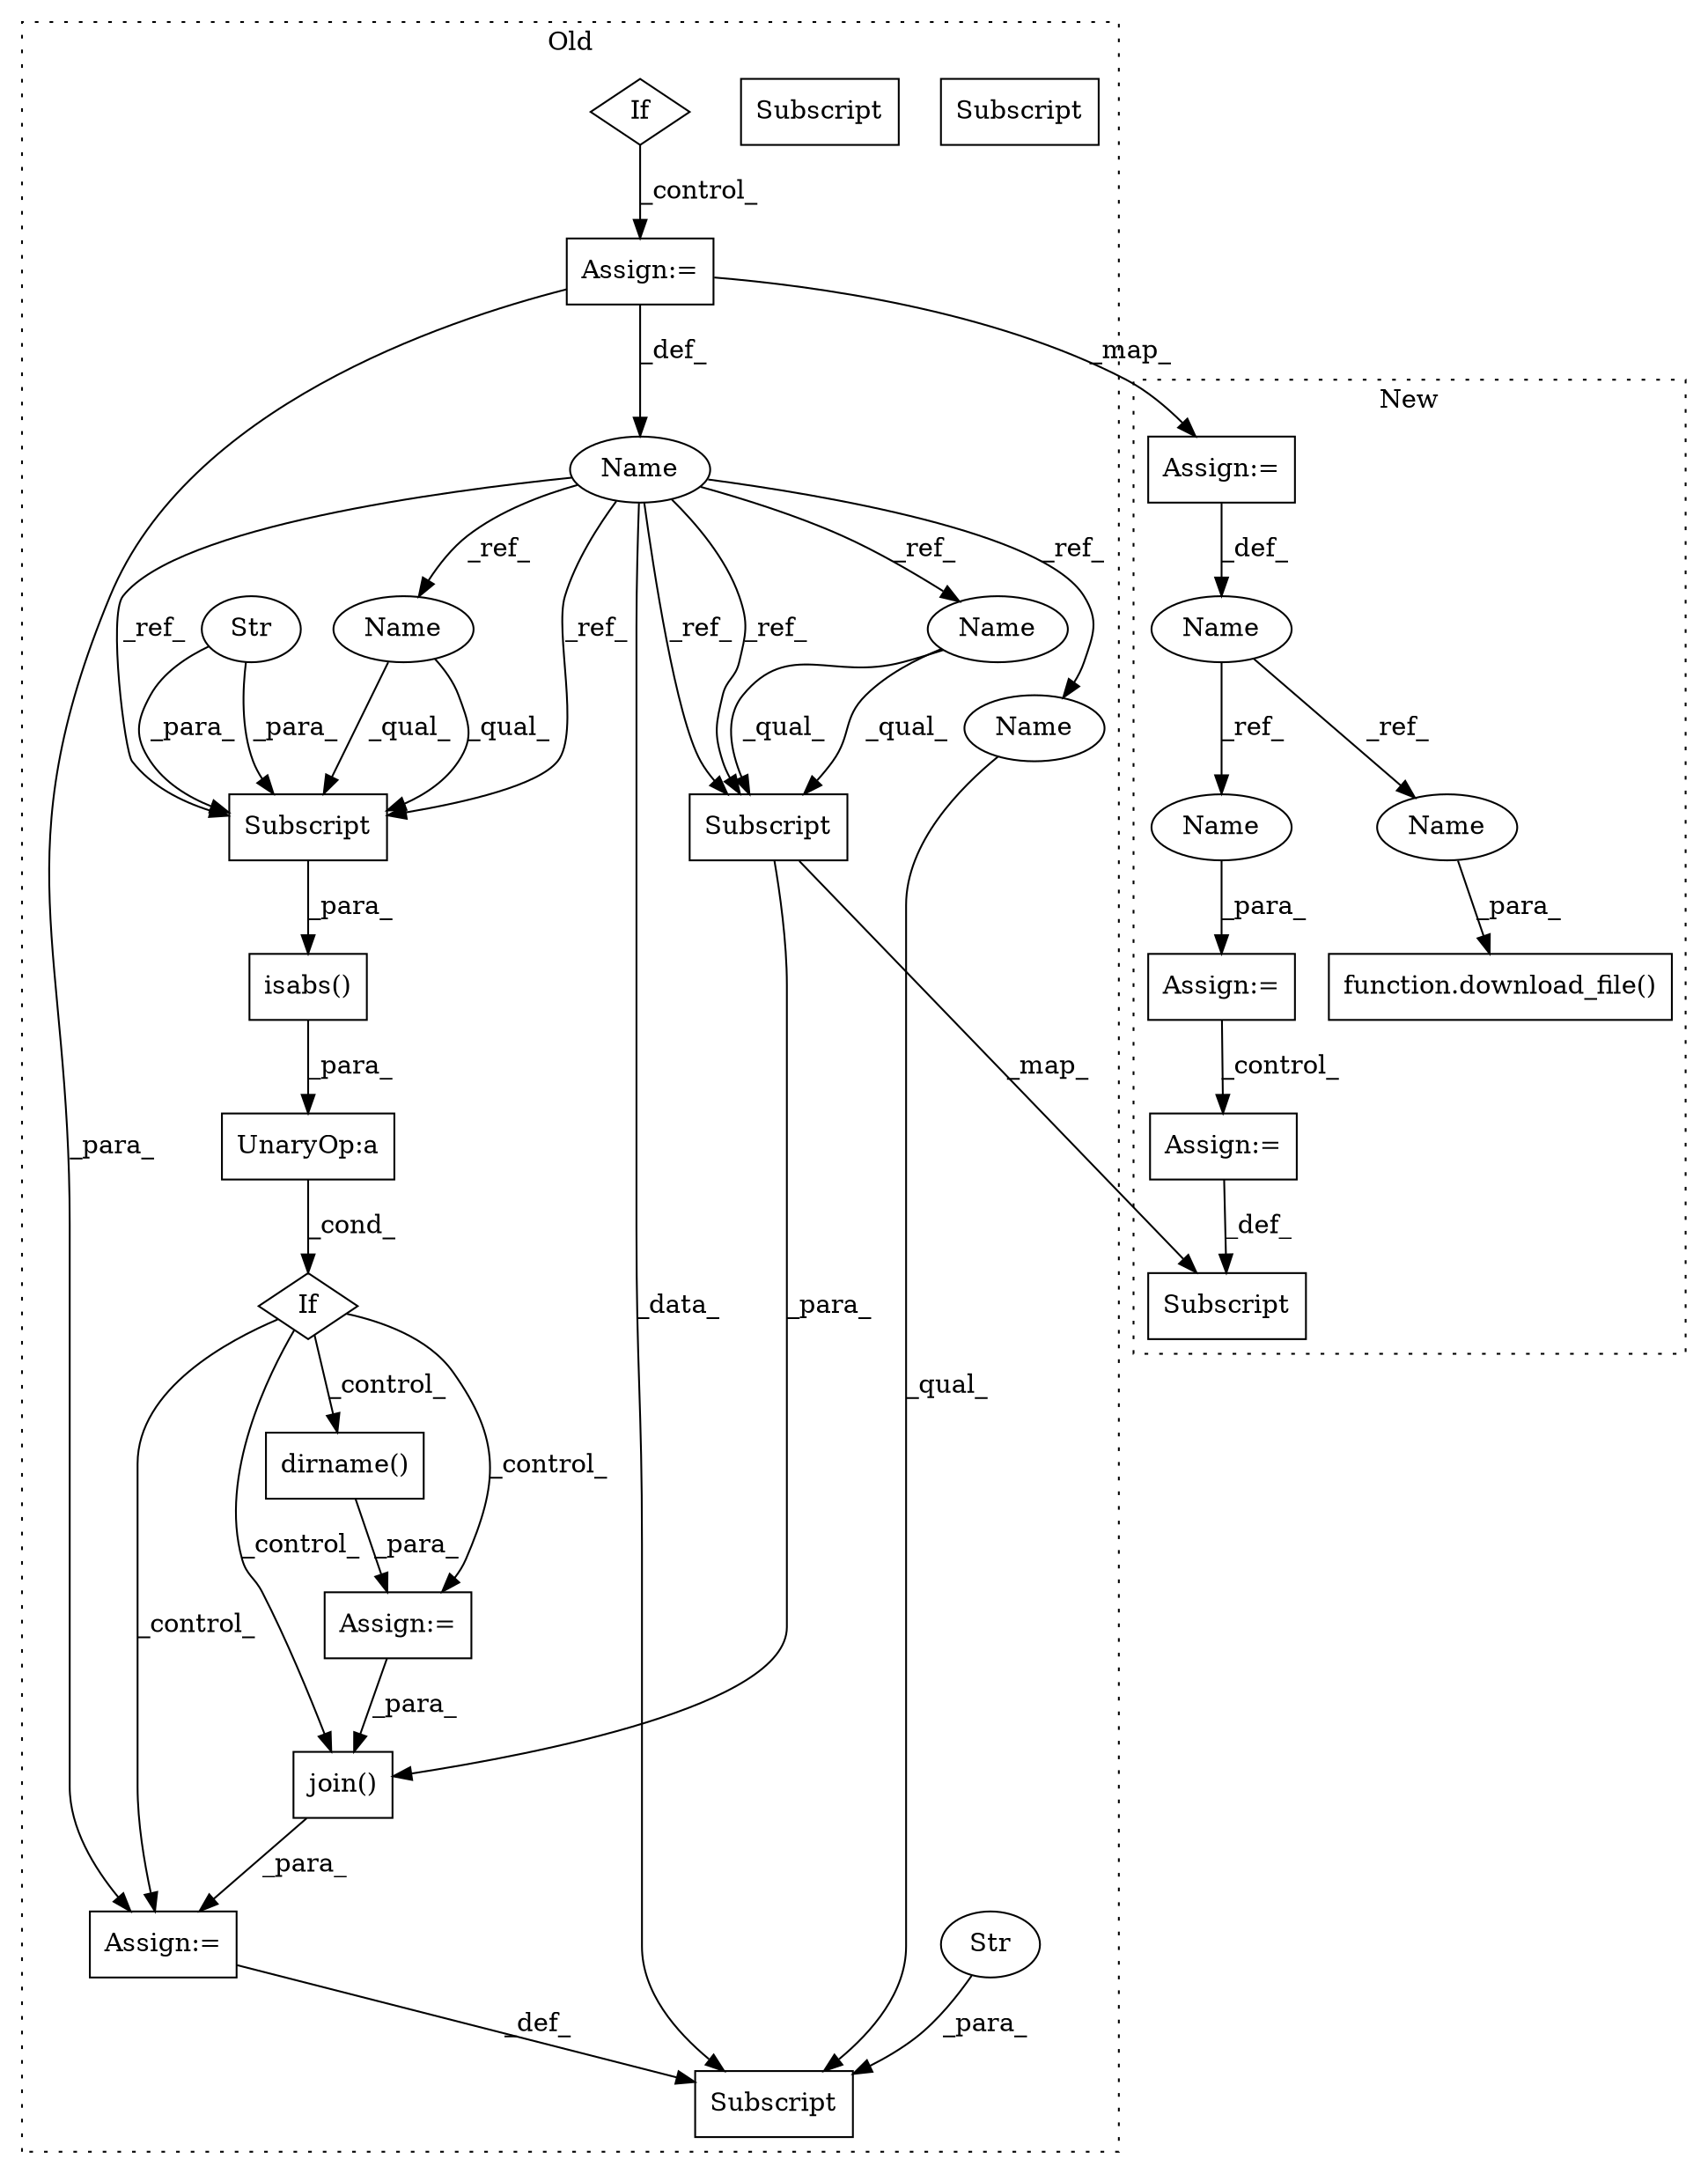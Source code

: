 digraph G {
subgraph cluster0 {
1 [label="Subscript" a="63" s="1810,0" l="27,0" shape="box"];
3 [label="Str" a="66" s="1823" l="13" shape="ellipse"];
4 [label="Name" a="87" s="1621" l="12" shape="ellipse"];
5 [label="Subscript" a="63" s="1900,0" l="27,0" shape="box"];
6 [label="Str" a="66" s="1913" l="13" shape="ellipse"];
7 [label="join()" a="75" s="1930,1996" l="30,14" shape="box"];
8 [label="If" a="96" s="1789" l="3" shape="diamond"];
9 [label="UnaryOp:a" a="61" s="1792" l="46" shape="box"];
10 [label="dirname()" a="75" s="1862,1886" l="16,1" shape="box"];
13 [label="isabs()" a="75" s="1796,1837" l="14,1" shape="box"];
14 [label="Assign:=" a="68" s="1927" l="3" shape="box"];
17 [label="Subscript" a="63" s="1969,0" l="27,0" shape="box"];
18 [label="Assign:=" a="68" s="1859" l="3" shape="box"];
19 [label="Assign:=" a="68" s="1530" l="3" shape="box"];
21 [label="If" a="96" s="1422" l="3" shape="diamond"];
22 [label="Name" a="87" s="1900" l="12" shape="ellipse"];
23 [label="Name" a="87" s="1969" l="12" shape="ellipse"];
24 [label="Subscript" a="63" s="1810,0" l="27,0" shape="box"];
25 [label="Name" a="87" s="1810" l="12" shape="ellipse"];
26 [label="Subscript" a="63" s="1969,0" l="27,0" shape="box"];
label = "Old";
style="dotted";
}
subgraph cluster1 {
2 [label="function.download_file()" a="75" s="2031,2074" l="14,1" shape="box"];
11 [label="Name" a="87" s="1967" l="15" shape="ellipse"];
12 [label="Assign:=" a="68" s="2096" l="3" shape="box"];
15 [label="Assign:=" a="68" s="2243" l="3" shape="box"];
16 [label="Subscript" a="63" s="2219,0" l="24,0" shape="box"];
20 [label="Assign:=" a="68" s="1982" l="3" shape="box"];
27 [label="Name" a="87" s="2059" l="15" shape="ellipse"];
28 [label="Name" a="87" s="2099" l="15" shape="ellipse"];
label = "New";
style="dotted";
}
3 -> 24 [label="_para_"];
3 -> 24 [label="_para_"];
4 -> 25 [label="_ref_"];
4 -> 22 [label="_ref_"];
4 -> 24 [label="_ref_"];
4 -> 5 [label="_data_"];
4 -> 26 [label="_ref_"];
4 -> 24 [label="_ref_"];
4 -> 26 [label="_ref_"];
4 -> 23 [label="_ref_"];
6 -> 5 [label="_para_"];
7 -> 14 [label="_para_"];
8 -> 10 [label="_control_"];
8 -> 18 [label="_control_"];
8 -> 7 [label="_control_"];
8 -> 14 [label="_control_"];
9 -> 8 [label="_cond_"];
10 -> 18 [label="_para_"];
11 -> 27 [label="_ref_"];
11 -> 28 [label="_ref_"];
12 -> 15 [label="_control_"];
13 -> 9 [label="_para_"];
14 -> 5 [label="_def_"];
15 -> 16 [label="_def_"];
18 -> 7 [label="_para_"];
19 -> 14 [label="_para_"];
19 -> 4 [label="_def_"];
19 -> 20 [label="_map_"];
20 -> 11 [label="_def_"];
21 -> 19 [label="_control_"];
22 -> 5 [label="_qual_"];
23 -> 26 [label="_qual_"];
23 -> 26 [label="_qual_"];
24 -> 13 [label="_para_"];
25 -> 24 [label="_qual_"];
25 -> 24 [label="_qual_"];
26 -> 16 [label="_map_"];
26 -> 7 [label="_para_"];
27 -> 2 [label="_para_"];
28 -> 12 [label="_para_"];
}